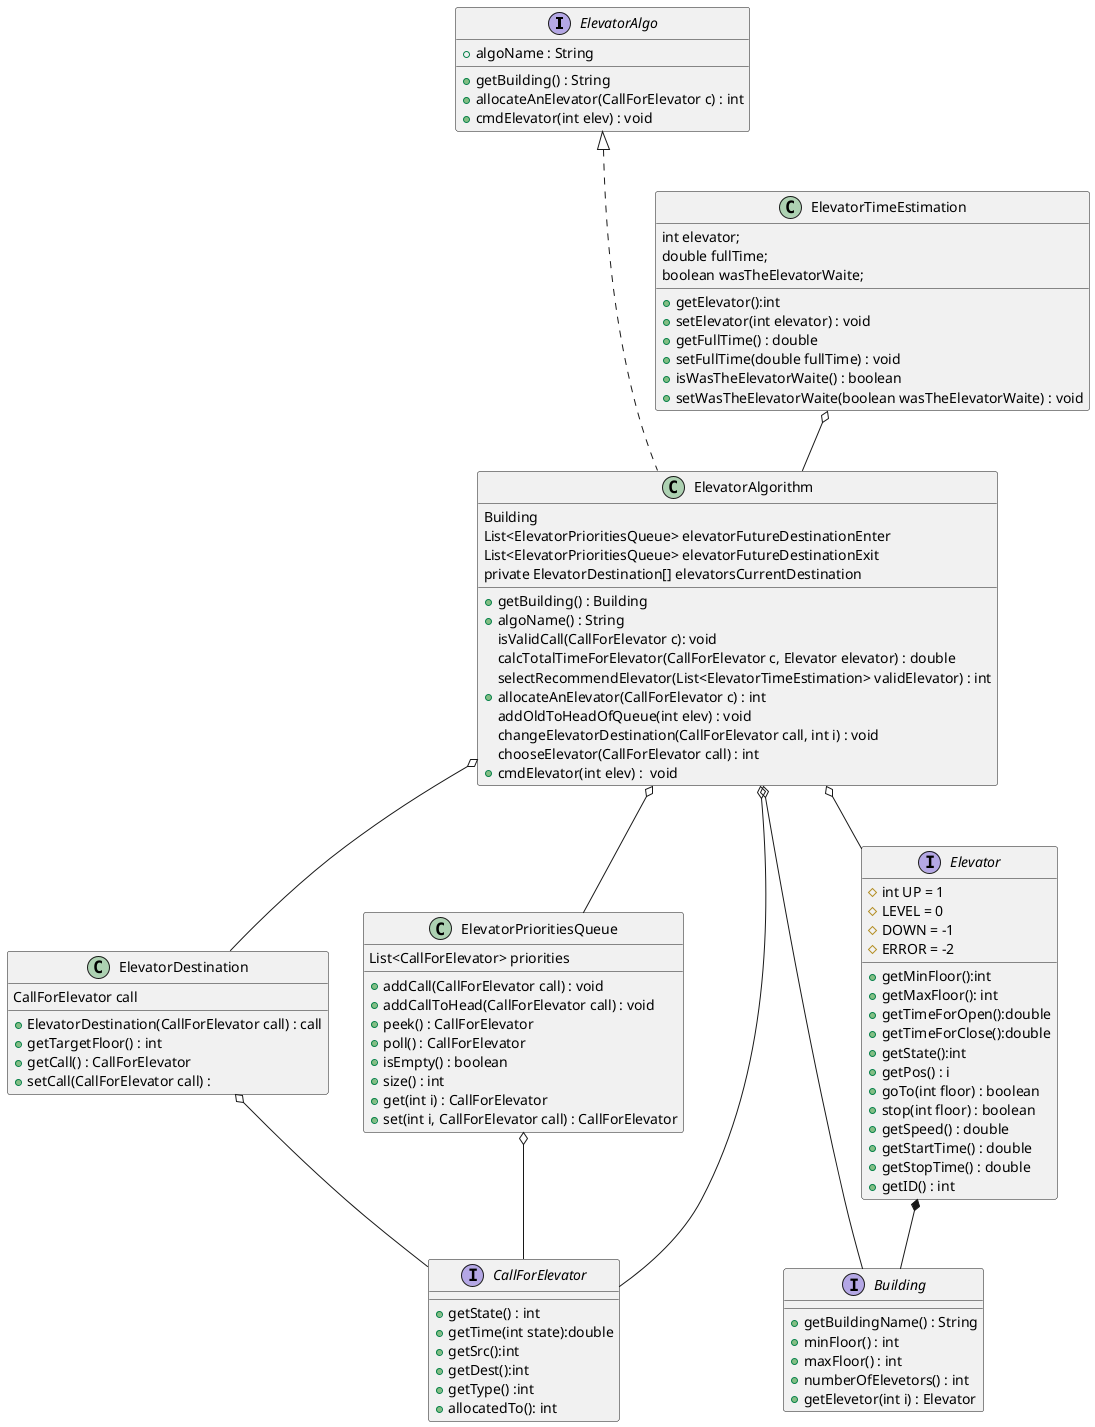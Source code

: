 -@startuml
'https://plantuml.com/sequence-diagram


interface ElevatorAlgo {
+ getBuilding() : String
+ algoName : String
+ allocateAnElevator(CallForElevator c) : int
+ cmdElevator(int elev) : void
}

class ElevatorAlgorithm {
- Building
-List<ElevatorPrioritiesQueue> elevatorFutureDestinationEnter
- List<ElevatorPrioritiesQueue> elevatorFutureDestinationExit
-private ElevatorDestination[] elevatorsCurrentDestination
+getBuilding() : Building
+algoName() : String
-isValidCall(CallForElevator c): void
- calcTotalTimeForElevator(CallForElevator c, Elevator elevator) : double
- selectRecommendElevator(List<ElevatorTimeEstimation> validElevator) : int
+ allocateAnElevator(CallForElevator c) : int
- addOldToHeadOfQueue(int elev) : void
- changeElevatorDestination(CallForElevator call, int i) : void
- chooseElevator(CallForElevator call) : int
+ cmdElevator(int elev) :  void
}

class ElevatorDestination {
- CallForElevator call
+ ElevatorDestination(CallForElevator call) : call
+ getTargetFloor() : int
+ getCall() : CallForElevator
+ setCall(CallForElevator call) :
}

class ElevatorPrioritiesQueue {
- List<CallForElevator> priorities
+ addCall(CallForElevator call) : void
+ addCallToHead(CallForElevator call) : void
+ peek() : CallForElevator
+ poll() : CallForElevator
+ isEmpty() : boolean
+ size() : int
+ get(int i) : CallForElevator
+ set(int i, CallForElevator call) : CallForElevator
}

class ElevatorTimeEstimation {
- int elevator;
- double fullTime;
- boolean wasTheElevatorWaite;
+ getElevator():int
+ setElevator(int elevator) : void
+ getFullTime() : double
+ setFullTime(double fullTime) : void
+ isWasTheElevatorWaite() : boolean
+ setWasTheElevatorWaite(boolean wasTheElevatorWaite) : void
}

interface Building {
+ getBuildingName() : String
+ minFloor() : int
+ maxFloor() : int
+ numberOfElevetors() : int
+ getElevetor(int i) : Elevator
}

interface CallForElevator {
+getState() : int
+getTime(int state):double
+getSrc():int
+getDest():int
+getType() :int
+allocatedTo(): int
}

interface Elevator {
#int UP = 1
# LEVEL = 0
# DOWN = -1
# ERROR = -2
+ getMinFloor():int
+ getMaxFloor(): int
+getTimeForOpen():double
+ getTimeForClose():double
+ getState():int
+ getPos() : i
+ goTo(int floor) : boolean
+ stop(int floor) : boolean
+ getSpeed() : double
+ getStartTime() : double
+ getStopTime() : double
+ getID() : int


}

ElevatorAlgo <|...ElevatorAlgorithm
ElevatorAlgorithm o-- ElevatorDestination
ElevatorAlgorithm o-- Elevator
ElevatorAlgorithm o-- CallForElevator
ElevatorAlgorithm o-- Building
ElevatorAlgorithm o-- ElevatorPrioritiesQueue
ElevatorPrioritiesQueue o-- CallForElevator
ElevatorDestination  o-- CallForElevator
ElevatorTimeEstimation o-- ElevatorAlgorithm
Elevator *-- Building







@enduml